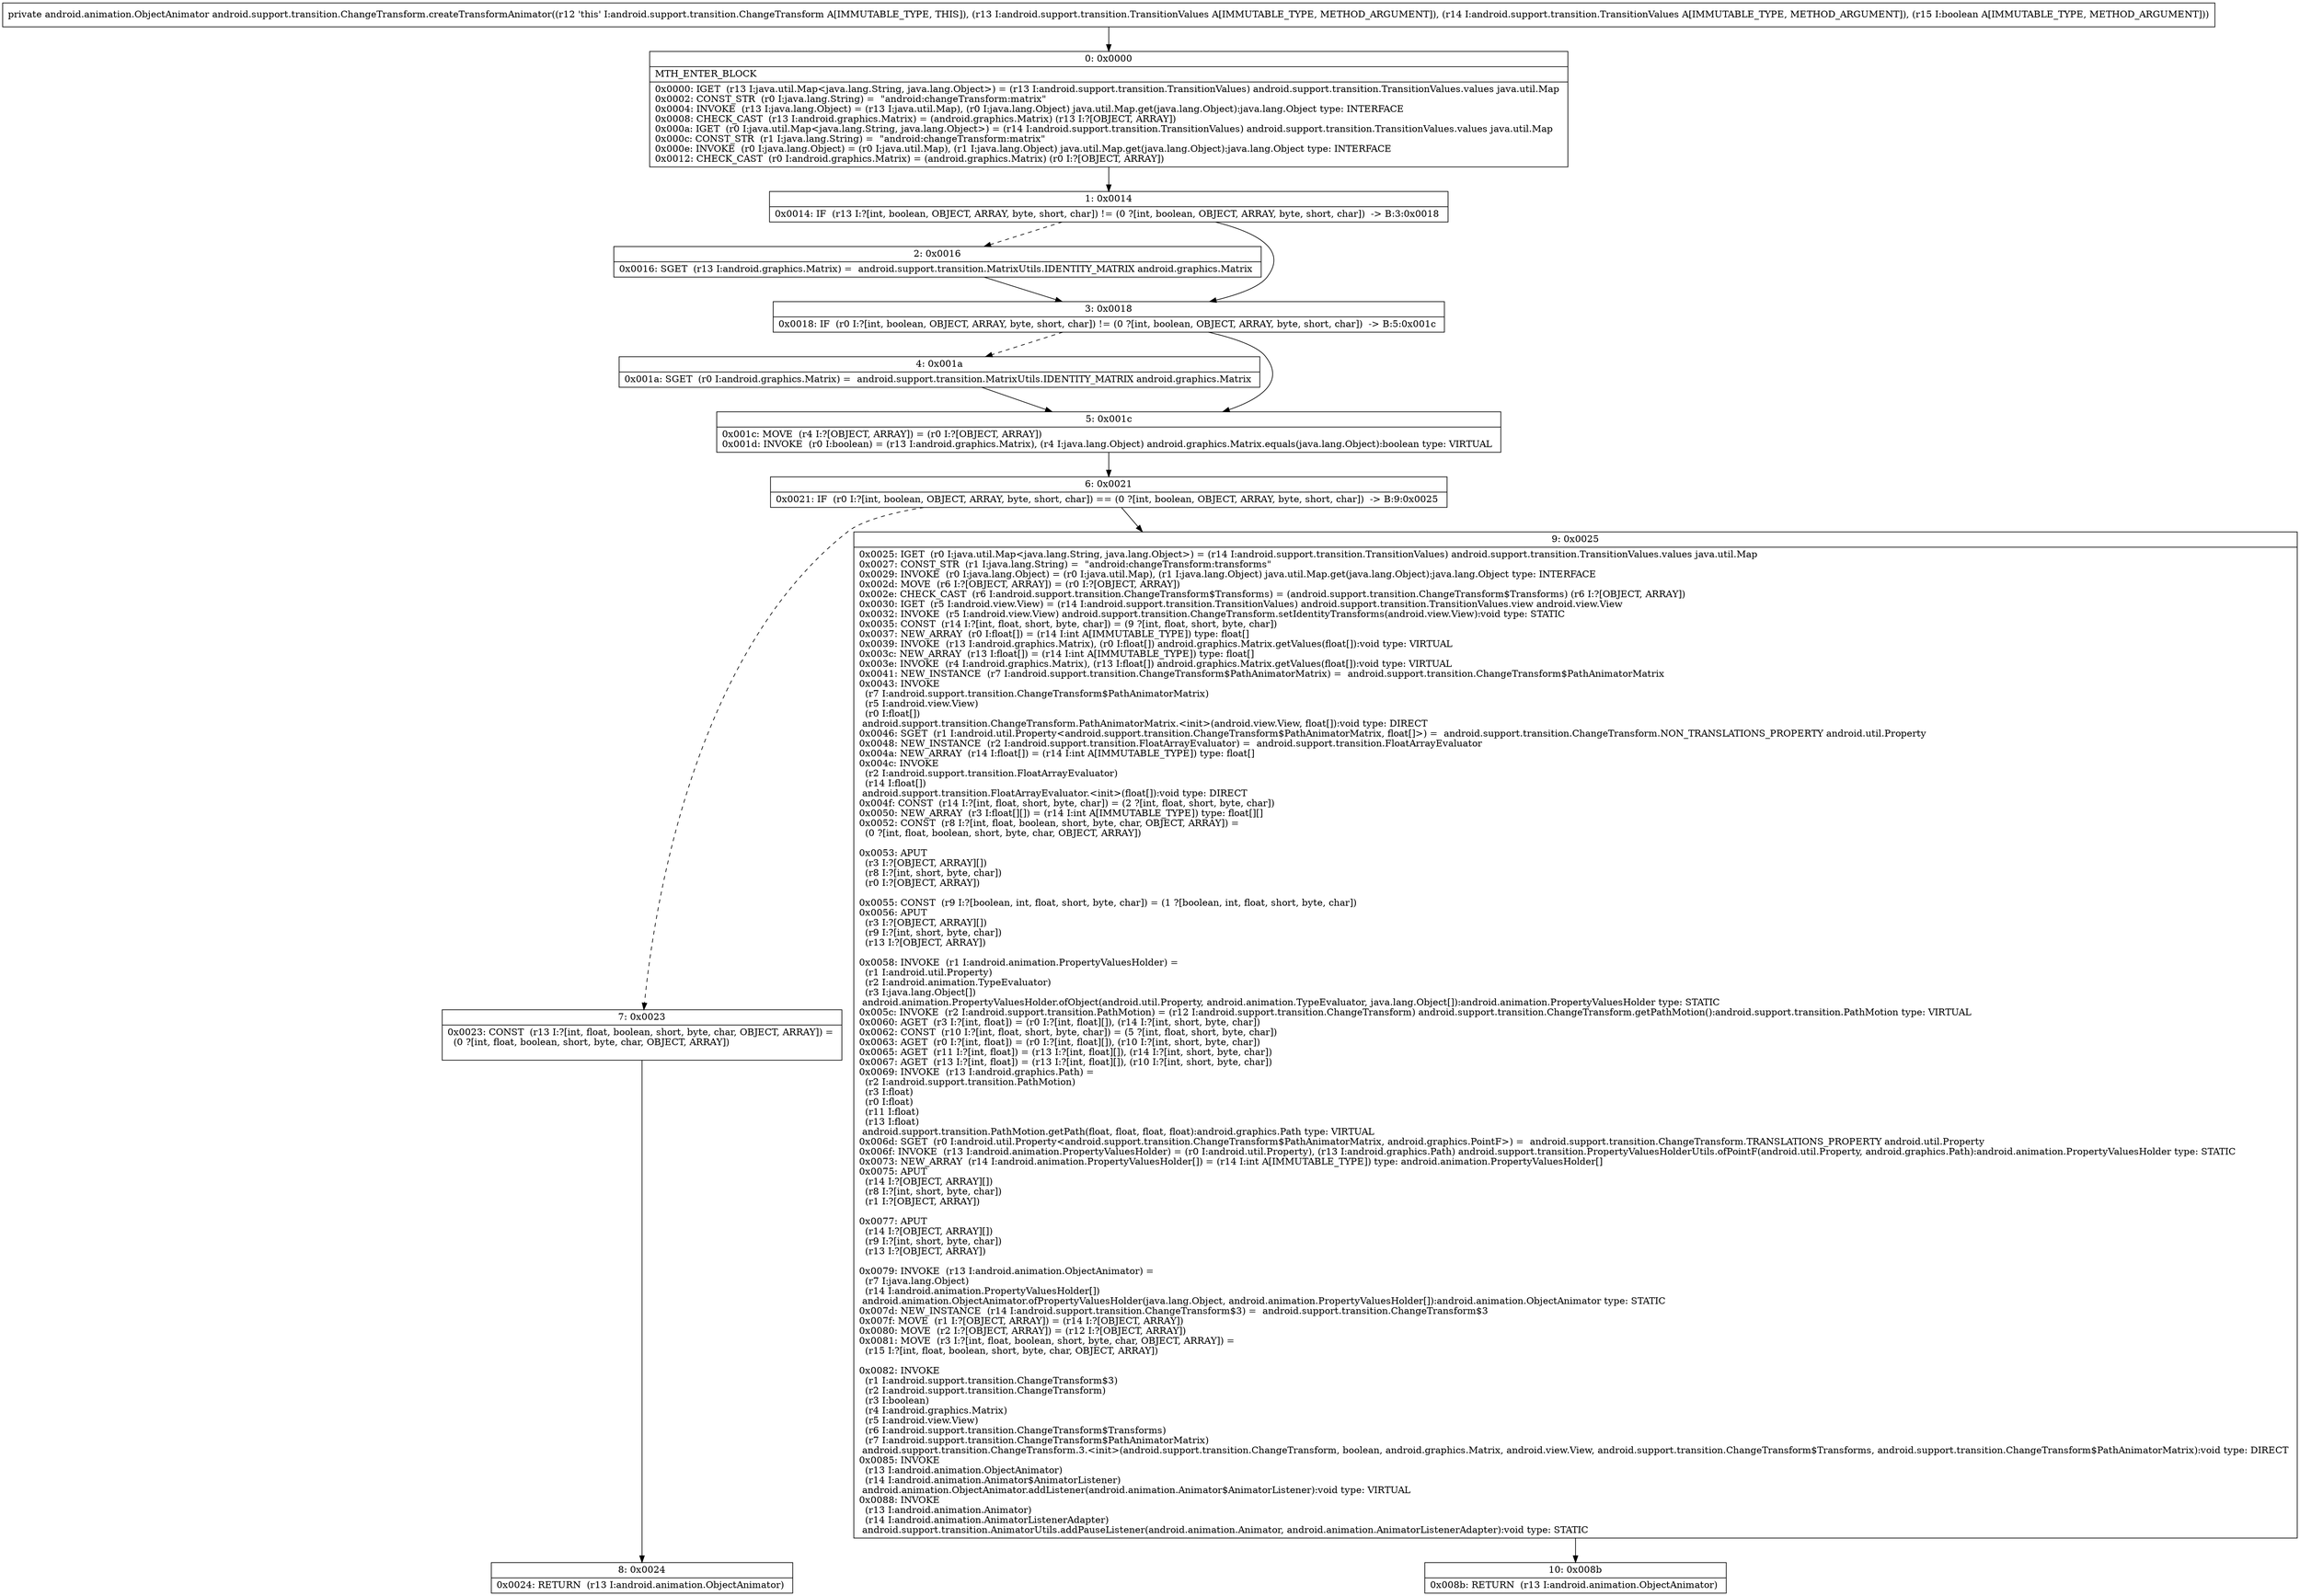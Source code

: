 digraph "CFG forandroid.support.transition.ChangeTransform.createTransformAnimator(Landroid\/support\/transition\/TransitionValues;Landroid\/support\/transition\/TransitionValues;Z)Landroid\/animation\/ObjectAnimator;" {
Node_0 [shape=record,label="{0\:\ 0x0000|MTH_ENTER_BLOCK\l|0x0000: IGET  (r13 I:java.util.Map\<java.lang.String, java.lang.Object\>) = (r13 I:android.support.transition.TransitionValues) android.support.transition.TransitionValues.values java.util.Map \l0x0002: CONST_STR  (r0 I:java.lang.String) =  \"android:changeTransform:matrix\" \l0x0004: INVOKE  (r13 I:java.lang.Object) = (r13 I:java.util.Map), (r0 I:java.lang.Object) java.util.Map.get(java.lang.Object):java.lang.Object type: INTERFACE \l0x0008: CHECK_CAST  (r13 I:android.graphics.Matrix) = (android.graphics.Matrix) (r13 I:?[OBJECT, ARRAY]) \l0x000a: IGET  (r0 I:java.util.Map\<java.lang.String, java.lang.Object\>) = (r14 I:android.support.transition.TransitionValues) android.support.transition.TransitionValues.values java.util.Map \l0x000c: CONST_STR  (r1 I:java.lang.String) =  \"android:changeTransform:matrix\" \l0x000e: INVOKE  (r0 I:java.lang.Object) = (r0 I:java.util.Map), (r1 I:java.lang.Object) java.util.Map.get(java.lang.Object):java.lang.Object type: INTERFACE \l0x0012: CHECK_CAST  (r0 I:android.graphics.Matrix) = (android.graphics.Matrix) (r0 I:?[OBJECT, ARRAY]) \l}"];
Node_1 [shape=record,label="{1\:\ 0x0014|0x0014: IF  (r13 I:?[int, boolean, OBJECT, ARRAY, byte, short, char]) != (0 ?[int, boolean, OBJECT, ARRAY, byte, short, char])  \-\> B:3:0x0018 \l}"];
Node_2 [shape=record,label="{2\:\ 0x0016|0x0016: SGET  (r13 I:android.graphics.Matrix) =  android.support.transition.MatrixUtils.IDENTITY_MATRIX android.graphics.Matrix \l}"];
Node_3 [shape=record,label="{3\:\ 0x0018|0x0018: IF  (r0 I:?[int, boolean, OBJECT, ARRAY, byte, short, char]) != (0 ?[int, boolean, OBJECT, ARRAY, byte, short, char])  \-\> B:5:0x001c \l}"];
Node_4 [shape=record,label="{4\:\ 0x001a|0x001a: SGET  (r0 I:android.graphics.Matrix) =  android.support.transition.MatrixUtils.IDENTITY_MATRIX android.graphics.Matrix \l}"];
Node_5 [shape=record,label="{5\:\ 0x001c|0x001c: MOVE  (r4 I:?[OBJECT, ARRAY]) = (r0 I:?[OBJECT, ARRAY]) \l0x001d: INVOKE  (r0 I:boolean) = (r13 I:android.graphics.Matrix), (r4 I:java.lang.Object) android.graphics.Matrix.equals(java.lang.Object):boolean type: VIRTUAL \l}"];
Node_6 [shape=record,label="{6\:\ 0x0021|0x0021: IF  (r0 I:?[int, boolean, OBJECT, ARRAY, byte, short, char]) == (0 ?[int, boolean, OBJECT, ARRAY, byte, short, char])  \-\> B:9:0x0025 \l}"];
Node_7 [shape=record,label="{7\:\ 0x0023|0x0023: CONST  (r13 I:?[int, float, boolean, short, byte, char, OBJECT, ARRAY]) = \l  (0 ?[int, float, boolean, short, byte, char, OBJECT, ARRAY])\l \l}"];
Node_8 [shape=record,label="{8\:\ 0x0024|0x0024: RETURN  (r13 I:android.animation.ObjectAnimator) \l}"];
Node_9 [shape=record,label="{9\:\ 0x0025|0x0025: IGET  (r0 I:java.util.Map\<java.lang.String, java.lang.Object\>) = (r14 I:android.support.transition.TransitionValues) android.support.transition.TransitionValues.values java.util.Map \l0x0027: CONST_STR  (r1 I:java.lang.String) =  \"android:changeTransform:transforms\" \l0x0029: INVOKE  (r0 I:java.lang.Object) = (r0 I:java.util.Map), (r1 I:java.lang.Object) java.util.Map.get(java.lang.Object):java.lang.Object type: INTERFACE \l0x002d: MOVE  (r6 I:?[OBJECT, ARRAY]) = (r0 I:?[OBJECT, ARRAY]) \l0x002e: CHECK_CAST  (r6 I:android.support.transition.ChangeTransform$Transforms) = (android.support.transition.ChangeTransform$Transforms) (r6 I:?[OBJECT, ARRAY]) \l0x0030: IGET  (r5 I:android.view.View) = (r14 I:android.support.transition.TransitionValues) android.support.transition.TransitionValues.view android.view.View \l0x0032: INVOKE  (r5 I:android.view.View) android.support.transition.ChangeTransform.setIdentityTransforms(android.view.View):void type: STATIC \l0x0035: CONST  (r14 I:?[int, float, short, byte, char]) = (9 ?[int, float, short, byte, char]) \l0x0037: NEW_ARRAY  (r0 I:float[]) = (r14 I:int A[IMMUTABLE_TYPE]) type: float[] \l0x0039: INVOKE  (r13 I:android.graphics.Matrix), (r0 I:float[]) android.graphics.Matrix.getValues(float[]):void type: VIRTUAL \l0x003c: NEW_ARRAY  (r13 I:float[]) = (r14 I:int A[IMMUTABLE_TYPE]) type: float[] \l0x003e: INVOKE  (r4 I:android.graphics.Matrix), (r13 I:float[]) android.graphics.Matrix.getValues(float[]):void type: VIRTUAL \l0x0041: NEW_INSTANCE  (r7 I:android.support.transition.ChangeTransform$PathAnimatorMatrix) =  android.support.transition.ChangeTransform$PathAnimatorMatrix \l0x0043: INVOKE  \l  (r7 I:android.support.transition.ChangeTransform$PathAnimatorMatrix)\l  (r5 I:android.view.View)\l  (r0 I:float[])\l android.support.transition.ChangeTransform.PathAnimatorMatrix.\<init\>(android.view.View, float[]):void type: DIRECT \l0x0046: SGET  (r1 I:android.util.Property\<android.support.transition.ChangeTransform$PathAnimatorMatrix, float[]\>) =  android.support.transition.ChangeTransform.NON_TRANSLATIONS_PROPERTY android.util.Property \l0x0048: NEW_INSTANCE  (r2 I:android.support.transition.FloatArrayEvaluator) =  android.support.transition.FloatArrayEvaluator \l0x004a: NEW_ARRAY  (r14 I:float[]) = (r14 I:int A[IMMUTABLE_TYPE]) type: float[] \l0x004c: INVOKE  \l  (r2 I:android.support.transition.FloatArrayEvaluator)\l  (r14 I:float[])\l android.support.transition.FloatArrayEvaluator.\<init\>(float[]):void type: DIRECT \l0x004f: CONST  (r14 I:?[int, float, short, byte, char]) = (2 ?[int, float, short, byte, char]) \l0x0050: NEW_ARRAY  (r3 I:float[][]) = (r14 I:int A[IMMUTABLE_TYPE]) type: float[][] \l0x0052: CONST  (r8 I:?[int, float, boolean, short, byte, char, OBJECT, ARRAY]) = \l  (0 ?[int, float, boolean, short, byte, char, OBJECT, ARRAY])\l \l0x0053: APUT  \l  (r3 I:?[OBJECT, ARRAY][])\l  (r8 I:?[int, short, byte, char])\l  (r0 I:?[OBJECT, ARRAY])\l \l0x0055: CONST  (r9 I:?[boolean, int, float, short, byte, char]) = (1 ?[boolean, int, float, short, byte, char]) \l0x0056: APUT  \l  (r3 I:?[OBJECT, ARRAY][])\l  (r9 I:?[int, short, byte, char])\l  (r13 I:?[OBJECT, ARRAY])\l \l0x0058: INVOKE  (r1 I:android.animation.PropertyValuesHolder) = \l  (r1 I:android.util.Property)\l  (r2 I:android.animation.TypeEvaluator)\l  (r3 I:java.lang.Object[])\l android.animation.PropertyValuesHolder.ofObject(android.util.Property, android.animation.TypeEvaluator, java.lang.Object[]):android.animation.PropertyValuesHolder type: STATIC \l0x005c: INVOKE  (r2 I:android.support.transition.PathMotion) = (r12 I:android.support.transition.ChangeTransform) android.support.transition.ChangeTransform.getPathMotion():android.support.transition.PathMotion type: VIRTUAL \l0x0060: AGET  (r3 I:?[int, float]) = (r0 I:?[int, float][]), (r14 I:?[int, short, byte, char]) \l0x0062: CONST  (r10 I:?[int, float, short, byte, char]) = (5 ?[int, float, short, byte, char]) \l0x0063: AGET  (r0 I:?[int, float]) = (r0 I:?[int, float][]), (r10 I:?[int, short, byte, char]) \l0x0065: AGET  (r11 I:?[int, float]) = (r13 I:?[int, float][]), (r14 I:?[int, short, byte, char]) \l0x0067: AGET  (r13 I:?[int, float]) = (r13 I:?[int, float][]), (r10 I:?[int, short, byte, char]) \l0x0069: INVOKE  (r13 I:android.graphics.Path) = \l  (r2 I:android.support.transition.PathMotion)\l  (r3 I:float)\l  (r0 I:float)\l  (r11 I:float)\l  (r13 I:float)\l android.support.transition.PathMotion.getPath(float, float, float, float):android.graphics.Path type: VIRTUAL \l0x006d: SGET  (r0 I:android.util.Property\<android.support.transition.ChangeTransform$PathAnimatorMatrix, android.graphics.PointF\>) =  android.support.transition.ChangeTransform.TRANSLATIONS_PROPERTY android.util.Property \l0x006f: INVOKE  (r13 I:android.animation.PropertyValuesHolder) = (r0 I:android.util.Property), (r13 I:android.graphics.Path) android.support.transition.PropertyValuesHolderUtils.ofPointF(android.util.Property, android.graphics.Path):android.animation.PropertyValuesHolder type: STATIC \l0x0073: NEW_ARRAY  (r14 I:android.animation.PropertyValuesHolder[]) = (r14 I:int A[IMMUTABLE_TYPE]) type: android.animation.PropertyValuesHolder[] \l0x0075: APUT  \l  (r14 I:?[OBJECT, ARRAY][])\l  (r8 I:?[int, short, byte, char])\l  (r1 I:?[OBJECT, ARRAY])\l \l0x0077: APUT  \l  (r14 I:?[OBJECT, ARRAY][])\l  (r9 I:?[int, short, byte, char])\l  (r13 I:?[OBJECT, ARRAY])\l \l0x0079: INVOKE  (r13 I:android.animation.ObjectAnimator) = \l  (r7 I:java.lang.Object)\l  (r14 I:android.animation.PropertyValuesHolder[])\l android.animation.ObjectAnimator.ofPropertyValuesHolder(java.lang.Object, android.animation.PropertyValuesHolder[]):android.animation.ObjectAnimator type: STATIC \l0x007d: NEW_INSTANCE  (r14 I:android.support.transition.ChangeTransform$3) =  android.support.transition.ChangeTransform$3 \l0x007f: MOVE  (r1 I:?[OBJECT, ARRAY]) = (r14 I:?[OBJECT, ARRAY]) \l0x0080: MOVE  (r2 I:?[OBJECT, ARRAY]) = (r12 I:?[OBJECT, ARRAY]) \l0x0081: MOVE  (r3 I:?[int, float, boolean, short, byte, char, OBJECT, ARRAY]) = \l  (r15 I:?[int, float, boolean, short, byte, char, OBJECT, ARRAY])\l \l0x0082: INVOKE  \l  (r1 I:android.support.transition.ChangeTransform$3)\l  (r2 I:android.support.transition.ChangeTransform)\l  (r3 I:boolean)\l  (r4 I:android.graphics.Matrix)\l  (r5 I:android.view.View)\l  (r6 I:android.support.transition.ChangeTransform$Transforms)\l  (r7 I:android.support.transition.ChangeTransform$PathAnimatorMatrix)\l android.support.transition.ChangeTransform.3.\<init\>(android.support.transition.ChangeTransform, boolean, android.graphics.Matrix, android.view.View, android.support.transition.ChangeTransform$Transforms, android.support.transition.ChangeTransform$PathAnimatorMatrix):void type: DIRECT \l0x0085: INVOKE  \l  (r13 I:android.animation.ObjectAnimator)\l  (r14 I:android.animation.Animator$AnimatorListener)\l android.animation.ObjectAnimator.addListener(android.animation.Animator$AnimatorListener):void type: VIRTUAL \l0x0088: INVOKE  \l  (r13 I:android.animation.Animator)\l  (r14 I:android.animation.AnimatorListenerAdapter)\l android.support.transition.AnimatorUtils.addPauseListener(android.animation.Animator, android.animation.AnimatorListenerAdapter):void type: STATIC \l}"];
Node_10 [shape=record,label="{10\:\ 0x008b|0x008b: RETURN  (r13 I:android.animation.ObjectAnimator) \l}"];
MethodNode[shape=record,label="{private android.animation.ObjectAnimator android.support.transition.ChangeTransform.createTransformAnimator((r12 'this' I:android.support.transition.ChangeTransform A[IMMUTABLE_TYPE, THIS]), (r13 I:android.support.transition.TransitionValues A[IMMUTABLE_TYPE, METHOD_ARGUMENT]), (r14 I:android.support.transition.TransitionValues A[IMMUTABLE_TYPE, METHOD_ARGUMENT]), (r15 I:boolean A[IMMUTABLE_TYPE, METHOD_ARGUMENT])) }"];
MethodNode -> Node_0;
Node_0 -> Node_1;
Node_1 -> Node_2[style=dashed];
Node_1 -> Node_3;
Node_2 -> Node_3;
Node_3 -> Node_4[style=dashed];
Node_3 -> Node_5;
Node_4 -> Node_5;
Node_5 -> Node_6;
Node_6 -> Node_7[style=dashed];
Node_6 -> Node_9;
Node_7 -> Node_8;
Node_9 -> Node_10;
}

